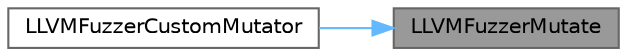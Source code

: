 digraph "LLVMFuzzerMutate"
{
 // LATEX_PDF_SIZE
  bgcolor="transparent";
  edge [fontname=Helvetica,fontsize=10,labelfontname=Helvetica,labelfontsize=10];
  node [fontname=Helvetica,fontsize=10,shape=box,height=0.2,width=0.4];
  rankdir="RL";
  Node1 [id="Node000001",label="LLVMFuzzerMutate",height=0.2,width=0.4,color="gray40", fillcolor="grey60", style="filled", fontcolor="black",tooltip=" "];
  Node1 -> Node2 [id="edge1_Node000001_Node000002",dir="back",color="steelblue1",style="solid",tooltip=" "];
  Node2 [id="Node000002",label="LLVMFuzzerCustomMutator",height=0.2,width=0.4,color="grey40", fillcolor="white", style="filled",URL="$_custom_mutator_test_8cpp.html#a3b281a5909310708b6527566346e50e7",tooltip=" "];
}
